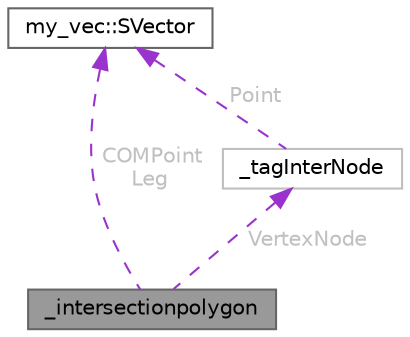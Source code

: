 digraph "_intersectionpolygon"
{
 // LATEX_PDF_SIZE
  bgcolor="transparent";
  edge [fontname=Helvetica,fontsize=10,labelfontname=Helvetica,labelfontsize=10];
  node [fontname=Helvetica,fontsize=10,shape=box,height=0.2,width=0.4];
  Node1 [id="Node000001",label="_intersectionpolygon",height=0.2,width=0.4,color="gray40", fillcolor="grey60", style="filled", fontcolor="black",tooltip=" "];
  Node2 -> Node1 [id="edge1_Node000001_Node000002",dir="back",color="darkorchid3",style="dashed",tooltip=" ",label=" VertexNode",fontcolor="grey" ];
  Node2 [id="Node000002",label="_tagInterNode",height=0.2,width=0.4,color="grey75", fillcolor="white", style="filled",URL="$struct__tag_inter_node.html",tooltip=" "];
  Node3 -> Node2 [id="edge2_Node000002_Node000003",dir="back",color="darkorchid3",style="dashed",tooltip=" ",label=" Point",fontcolor="grey" ];
  Node3 [id="Node000003",label="my_vec::SVector",height=0.2,width=0.4,color="gray40", fillcolor="white", style="filled",URL="$structmy__vec_1_1_s_vector.html",tooltip="ベクトルを表す構造体"];
  Node3 -> Node1 [id="edge3_Node000001_Node000003",dir="back",color="darkorchid3",style="dashed",tooltip=" ",label=" COMPoint\nLeg",fontcolor="grey" ];
}
